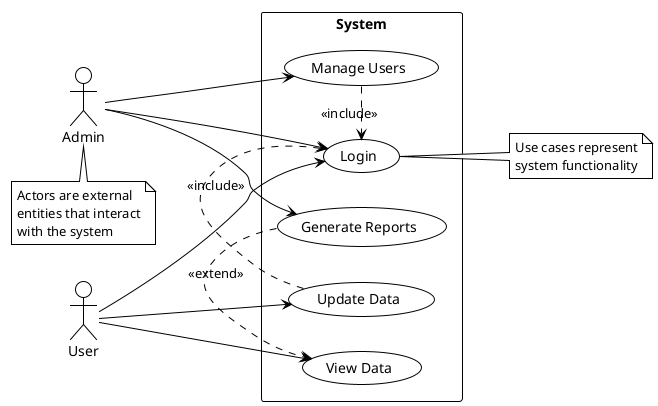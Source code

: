 @startuml
' Use case diagram template  
' Description: Basic use case diagram structure

!theme plain

left to right direction

actor "User" as user
actor "Admin" as admin

rectangle "System" {
  usecase "Login" as UC1
  usecase "View Data" as UC2
  usecase "Update Data" as UC3
  usecase "Manage Users" as UC4
  usecase "Generate Reports" as UC5
}

user --> UC1
user --> UC2
user --> UC3

admin --> UC1
admin --> UC4
admin --> UC5

UC3 .> UC1 : <<include>>
UC4 .> UC1 : <<include>>
UC5 .> UC2 : <<extend>>

note right of UC1 : Use cases represent\nsystem functionality
note bottom of admin : Actors are external\nentities that interact\nwith the system

@enduml
